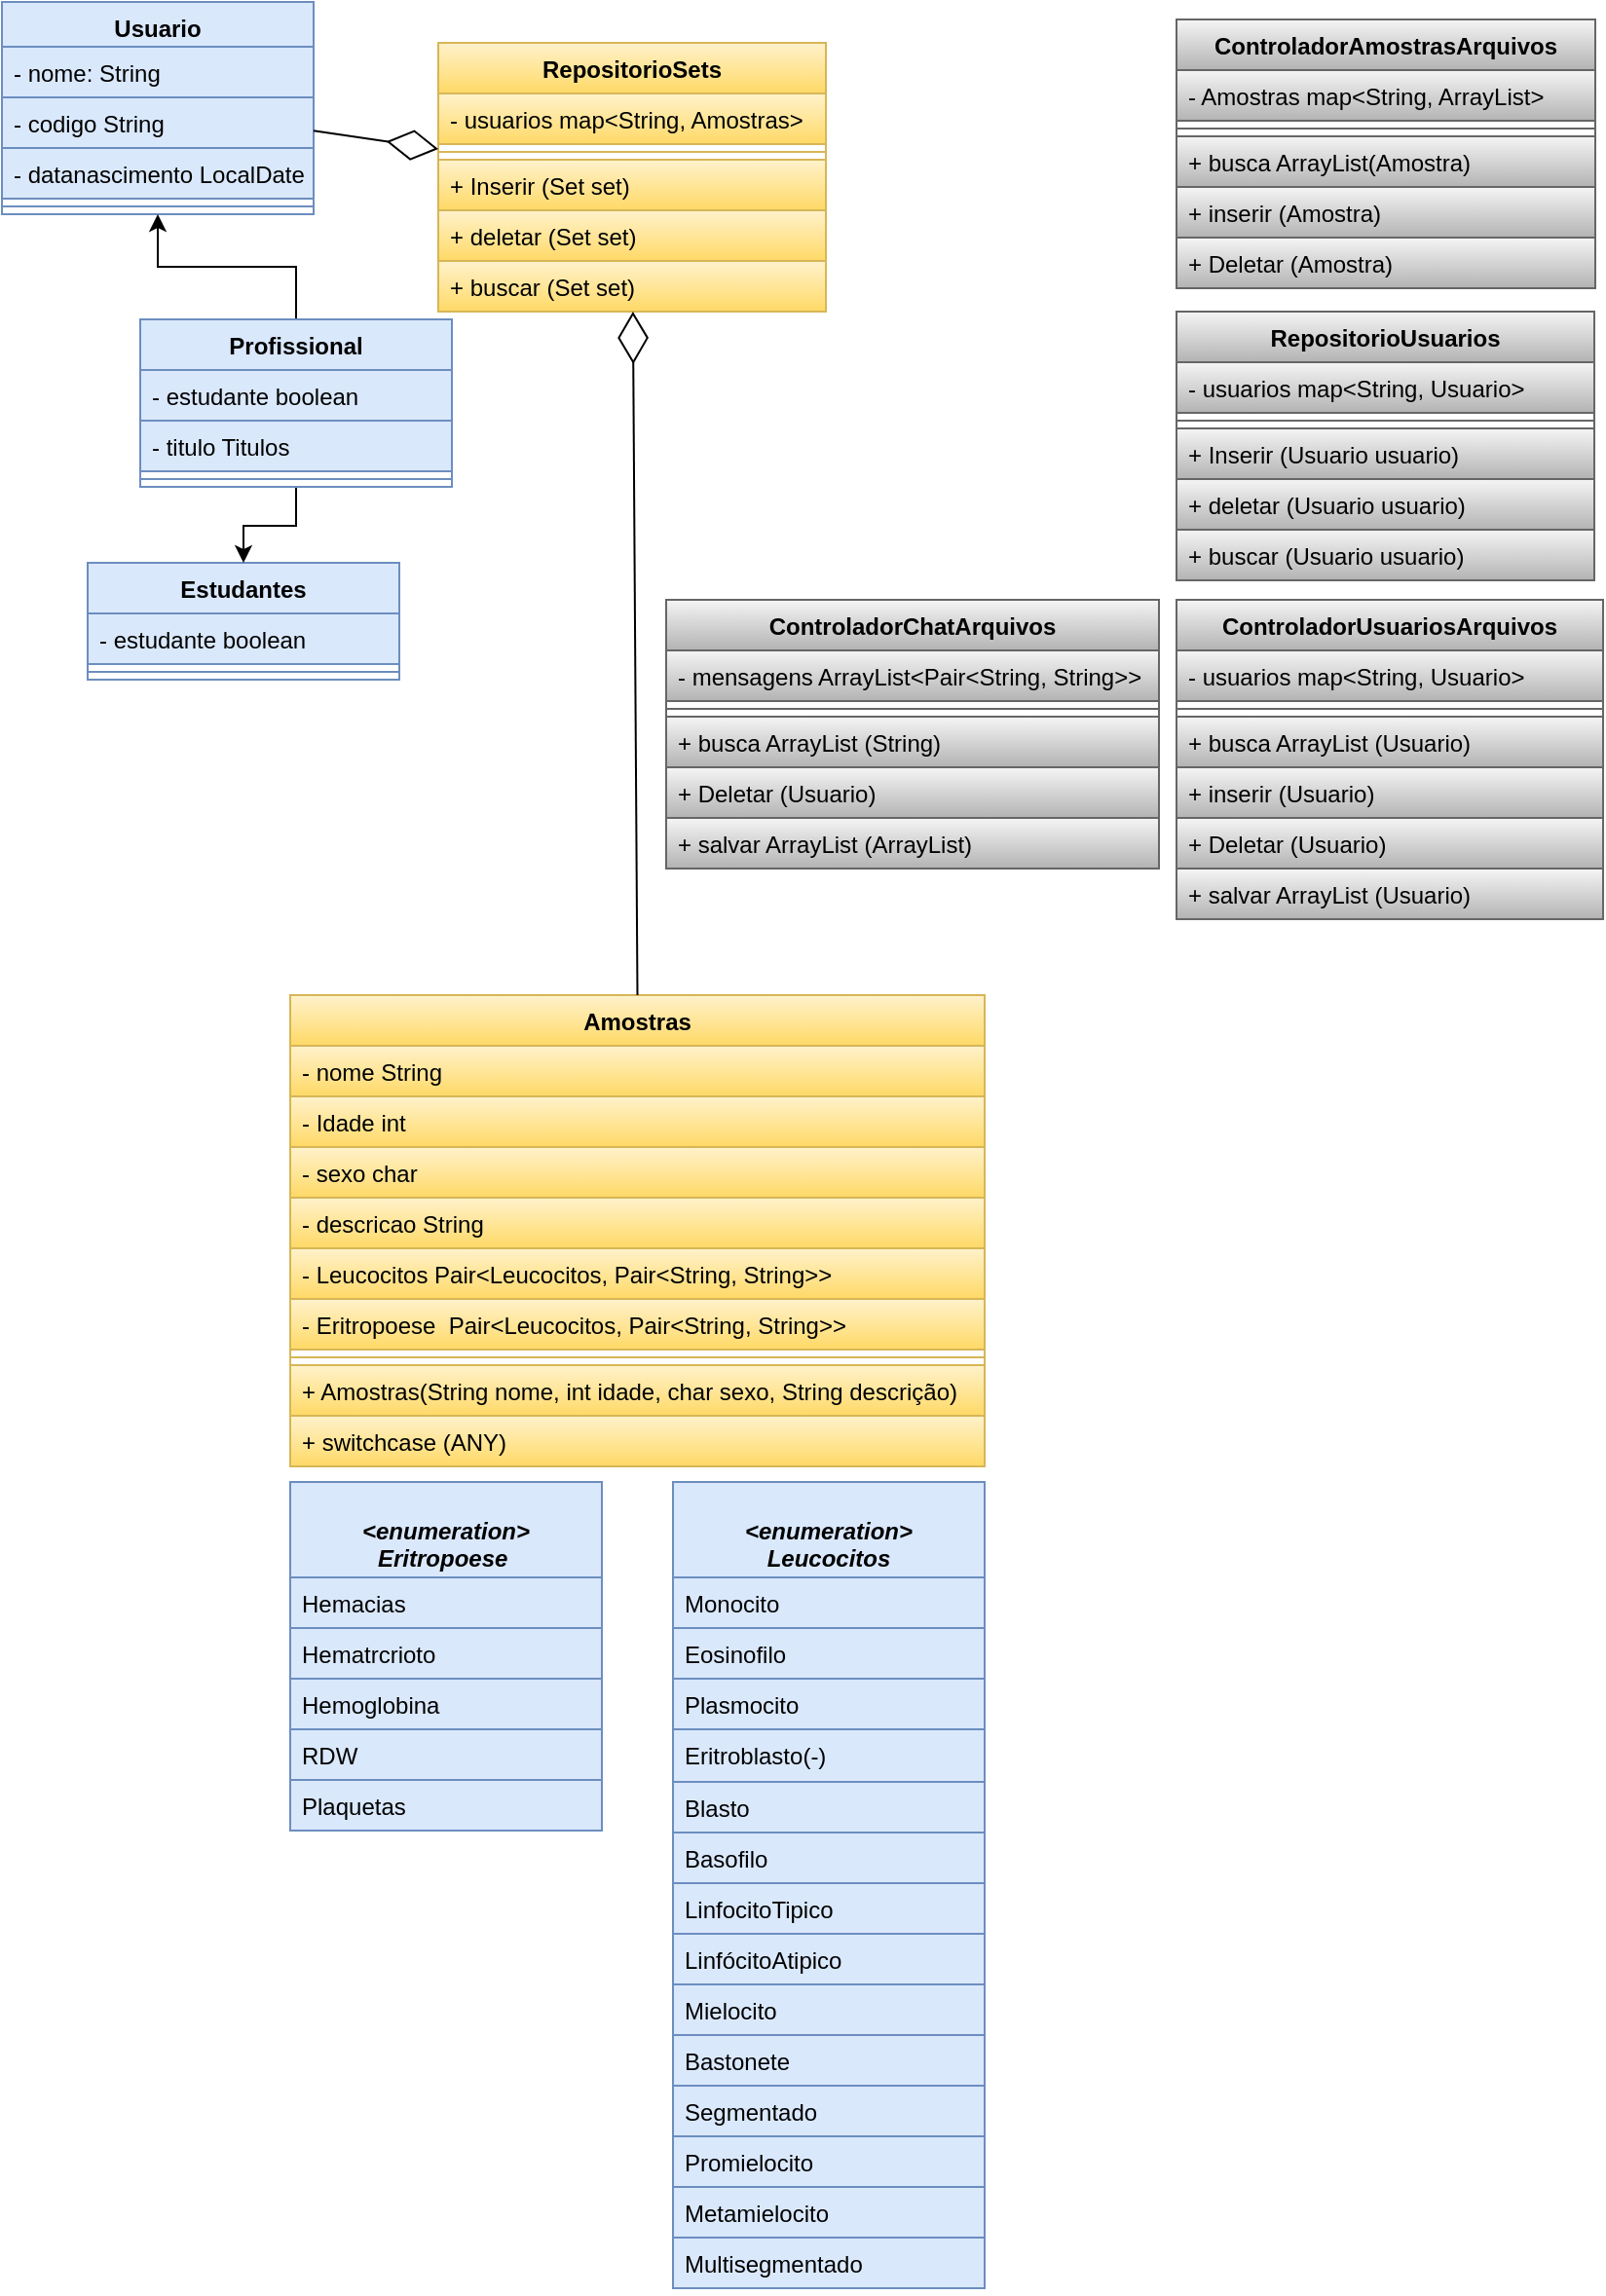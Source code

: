 <mxfile version="17.4.6" type="google"><diagram name="Page-1" id="c4acf3e9-155e-7222-9cf6-157b1a14988f"><mxGraphModel grid="0" page="1" gridSize="10" guides="1" tooltips="1" connect="1" arrows="1" fold="1" pageScale="1" pageWidth="850" pageHeight="1100" background="none" math="0" shadow="0"><root><mxCell id="0"/><mxCell id="1" parent="0"/><mxCell id="GIiCDXgsUAsSO3MfC4Dt-1" value="Usuario" style="swimlane;fontStyle=1;align=center;verticalAlign=top;childLayout=stackLayout;horizontal=1;startSize=23;horizontalStack=0;resizeParent=1;resizeParentMax=0;resizeLast=0;collapsible=1;marginBottom=0;fillColor=#dae8fc;strokeColor=#6c8ebf;" vertex="1" parent="1"><mxGeometry x="-825" y="13" width="160" height="109" as="geometry"><mxRectangle x="50" y="507" width="80" height="26" as="alternateBounds"/></mxGeometry></mxCell><mxCell id="GIiCDXgsUAsSO3MfC4Dt-2" value="- nome: String" style="text;align=left;verticalAlign=top;spacingLeft=4;spacingRight=4;overflow=hidden;rotatable=0;points=[[0,0.5],[1,0.5]];portConstraint=eastwest;fillColor=#dae8fc;shadow=0;strokeColor=#6c8ebf;" vertex="1" parent="GIiCDXgsUAsSO3MfC4Dt-1"><mxGeometry y="23" width="160" height="26" as="geometry"/></mxCell><mxCell id="GIiCDXgsUAsSO3MfC4Dt-6" value="- codigo String" style="text;strokeColor=#6c8ebf;fillColor=#dae8fc;align=left;verticalAlign=top;spacingLeft=4;spacingRight=4;overflow=hidden;rotatable=0;points=[[0,0.5],[1,0.5]];portConstraint=eastwest;" vertex="1" parent="GIiCDXgsUAsSO3MfC4Dt-1"><mxGeometry y="49" width="160" height="26" as="geometry"/></mxCell><mxCell id="GIiCDXgsUAsSO3MfC4Dt-7" value="- datanascimento LocalDate" style="text;strokeColor=#6c8ebf;fillColor=#dae8fc;align=left;verticalAlign=top;spacingLeft=4;spacingRight=4;overflow=hidden;rotatable=0;points=[[0,0.5],[1,0.5]];portConstraint=eastwest;" vertex="1" parent="GIiCDXgsUAsSO3MfC4Dt-1"><mxGeometry y="75" width="160" height="26" as="geometry"/></mxCell><mxCell id="GIiCDXgsUAsSO3MfC4Dt-3" value="" style="line;strokeWidth=1;fillColor=#dae8fc;align=left;verticalAlign=middle;spacingTop=-1;spacingLeft=3;spacingRight=3;rotatable=0;labelPosition=right;points=[];portConstraint=eastwest;strokeColor=#6c8ebf;" vertex="1" parent="GIiCDXgsUAsSO3MfC4Dt-1"><mxGeometry y="101" width="160" height="8" as="geometry"/></mxCell><mxCell id="GIiCDXgsUAsSO3MfC4Dt-12" value="Estudantes" style="swimlane;fontStyle=1;align=center;verticalAlign=top;childLayout=stackLayout;horizontal=1;startSize=26;horizontalStack=0;resizeParent=1;resizeParentMax=0;resizeLast=0;collapsible=1;marginBottom=0;shadow=0;fillColor=#dae8fc;strokeColor=#6c8ebf;" vertex="1" parent="1"><mxGeometry x="-781" y="301" width="160" height="60" as="geometry"/></mxCell><mxCell id="GIiCDXgsUAsSO3MfC4Dt-13" value="- estudante boolean" style="text;strokeColor=#6c8ebf;fillColor=#dae8fc;align=left;verticalAlign=top;spacingLeft=4;spacingRight=4;overflow=hidden;rotatable=0;points=[[0,0.5],[1,0.5]];portConstraint=eastwest;shadow=0;" vertex="1" parent="GIiCDXgsUAsSO3MfC4Dt-12"><mxGeometry y="26" width="160" height="26" as="geometry"/></mxCell><mxCell id="GIiCDXgsUAsSO3MfC4Dt-14" value="" style="line;strokeWidth=1;fillColor=#dae8fc;align=left;verticalAlign=middle;spacingTop=-1;spacingLeft=3;spacingRight=3;rotatable=0;labelPosition=right;points=[];portConstraint=eastwest;shadow=0;strokeColor=#6c8ebf;" vertex="1" parent="GIiCDXgsUAsSO3MfC4Dt-12"><mxGeometry y="52" width="160" height="8" as="geometry"/></mxCell><mxCell id="GIiCDXgsUAsSO3MfC4Dt-23" value="Amostras&#10;" style="swimlane;fontStyle=1;align=center;verticalAlign=top;childLayout=stackLayout;horizontal=1;startSize=26;horizontalStack=0;resizeParent=1;resizeParentMax=0;resizeLast=0;collapsible=1;marginBottom=0;shadow=0;fillColor=#fff2cc;gradientColor=#ffd966;strokeColor=#d6b656;" vertex="1" parent="1"><mxGeometry x="-677" y="523" width="356.5" height="242" as="geometry"/></mxCell><mxCell id="GIiCDXgsUAsSO3MfC4Dt-24" value="- nome String&#10;" style="text;strokeColor=#d6b656;fillColor=#fff2cc;align=left;verticalAlign=top;spacingLeft=4;spacingRight=4;overflow=hidden;rotatable=0;points=[[0,0.5],[1,0.5]];portConstraint=eastwest;shadow=0;gradientColor=#ffd966;" vertex="1" parent="GIiCDXgsUAsSO3MfC4Dt-23"><mxGeometry y="26" width="356.5" height="26" as="geometry"/></mxCell><mxCell id="fP2NmQQNGqeW-H18xXMQ-36" value="- Idade int&#10;" style="text;strokeColor=#d6b656;fillColor=#fff2cc;align=left;verticalAlign=top;spacingLeft=4;spacingRight=4;overflow=hidden;rotatable=0;points=[[0,0.5],[1,0.5]];portConstraint=eastwest;shadow=0;gradientColor=#ffd966;" vertex="1" parent="GIiCDXgsUAsSO3MfC4Dt-23"><mxGeometry y="52" width="356.5" height="26" as="geometry"/></mxCell><mxCell id="fP2NmQQNGqeW-H18xXMQ-37" value="- sexo char" style="text;strokeColor=#d6b656;fillColor=#fff2cc;align=left;verticalAlign=top;spacingLeft=4;spacingRight=4;overflow=hidden;rotatable=0;points=[[0,0.5],[1,0.5]];portConstraint=eastwest;shadow=0;gradientColor=#ffd966;" vertex="1" parent="GIiCDXgsUAsSO3MfC4Dt-23"><mxGeometry y="78" width="356.5" height="26" as="geometry"/></mxCell><mxCell id="GIiCDXgsUAsSO3MfC4Dt-28" value="- descricao String&#10;" style="text;strokeColor=#d6b656;fillColor=#fff2cc;align=left;verticalAlign=top;spacingLeft=4;spacingRight=4;overflow=hidden;rotatable=0;points=[[0,0.5],[1,0.5]];portConstraint=eastwest;shadow=0;gradientColor=#ffd966;" vertex="1" parent="GIiCDXgsUAsSO3MfC4Dt-23"><mxGeometry y="104" width="356.5" height="26" as="geometry"/></mxCell><mxCell id="fP2NmQQNGqeW-H18xXMQ-39" value="- Leucocitos Pair&lt;Leucocitos, Pair&lt;String, String&gt;&gt;&#10;" style="text;strokeColor=#d6b656;fillColor=#fff2cc;align=left;verticalAlign=top;spacingLeft=4;spacingRight=4;overflow=hidden;rotatable=0;points=[[0,0.5],[1,0.5]];portConstraint=eastwest;shadow=0;gradientColor=#ffd966;" vertex="1" parent="GIiCDXgsUAsSO3MfC4Dt-23"><mxGeometry y="130" width="356.5" height="26" as="geometry"/></mxCell><mxCell id="fP2NmQQNGqeW-H18xXMQ-194" value="- Eritropoese  Pair&lt;Leucocitos, Pair&lt;String, String&gt;&gt;&#10;" style="text;strokeColor=#d6b656;fillColor=#fff2cc;align=left;verticalAlign=top;spacingLeft=4;spacingRight=4;overflow=hidden;rotatable=0;points=[[0,0.5],[1,0.5]];portConstraint=eastwest;shadow=0;gradientColor=#ffd966;" vertex="1" parent="GIiCDXgsUAsSO3MfC4Dt-23"><mxGeometry y="156" width="356.5" height="26" as="geometry"/></mxCell><mxCell id="GIiCDXgsUAsSO3MfC4Dt-25" value="" style="line;strokeWidth=1;fillColor=#fff2cc;align=left;verticalAlign=middle;spacingTop=-1;spacingLeft=3;spacingRight=3;rotatable=0;labelPosition=right;points=[];portConstraint=eastwest;shadow=0;gradientColor=#ffd966;strokeColor=#d6b656;" vertex="1" parent="GIiCDXgsUAsSO3MfC4Dt-23"><mxGeometry y="182" width="356.5" height="8" as="geometry"/></mxCell><mxCell id="fP2NmQQNGqeW-H18xXMQ-169" value="+ Amostras(String nome, int idade, char sexo, String descrição)" style="text;strokeColor=#d6b656;fillColor=#fff2cc;align=left;verticalAlign=top;spacingLeft=4;spacingRight=4;overflow=hidden;rotatable=0;points=[[0,0.5],[1,0.5]];portConstraint=eastwest;shadow=0;gradientColor=#ffd966;" vertex="1" parent="GIiCDXgsUAsSO3MfC4Dt-23"><mxGeometry y="190" width="356.5" height="26" as="geometry"/></mxCell><mxCell id="fP2NmQQNGqeW-H18xXMQ-213" value="+ switchcase (ANY)" style="text;strokeColor=#d6b656;fillColor=#fff2cc;align=left;verticalAlign=top;spacingLeft=4;spacingRight=4;overflow=hidden;rotatable=0;points=[[0,0.5],[1,0.5]];portConstraint=eastwest;shadow=0;gradientColor=#ffd966;" vertex="1" parent="GIiCDXgsUAsSO3MfC4Dt-23"><mxGeometry y="216" width="356.5" height="26" as="geometry"/></mxCell><mxCell id="GIiCDXgsUAsSO3MfC4Dt-82" value="RepositorioUsuarios" style="swimlane;fontStyle=1;align=center;verticalAlign=top;childLayout=stackLayout;horizontal=1;startSize=26;horizontalStack=0;resizeParent=1;resizeParentMax=0;resizeLast=0;collapsible=1;marginBottom=0;shadow=0;fillColor=#f5f5f5;gradientColor=#b3b3b3;strokeColor=#666666;" vertex="1" parent="1"><mxGeometry x="-222" y="172" width="214.5" height="138" as="geometry"/></mxCell><mxCell id="GIiCDXgsUAsSO3MfC4Dt-83" value="- usuarios map&lt;String, Usuario&gt;" style="text;strokeColor=#666666;fillColor=#f5f5f5;align=left;verticalAlign=top;spacingLeft=4;spacingRight=4;overflow=hidden;rotatable=0;points=[[0,0.5],[1,0.5]];portConstraint=eastwest;shadow=0;gradientColor=#b3b3b3;" vertex="1" parent="GIiCDXgsUAsSO3MfC4Dt-82"><mxGeometry y="26" width="214.5" height="26" as="geometry"/></mxCell><mxCell id="GIiCDXgsUAsSO3MfC4Dt-84" value="" style="line;strokeWidth=1;fillColor=#f5f5f5;align=left;verticalAlign=middle;spacingTop=-1;spacingLeft=3;spacingRight=3;rotatable=0;labelPosition=right;points=[];portConstraint=eastwest;shadow=0;gradientColor=#b3b3b3;strokeColor=#666666;" vertex="1" parent="GIiCDXgsUAsSO3MfC4Dt-82"><mxGeometry y="52" width="214.5" height="8" as="geometry"/></mxCell><mxCell id="GIiCDXgsUAsSO3MfC4Dt-85" value="+ Inserir (Usuario usuario)" style="text;strokeColor=#666666;fillColor=#f5f5f5;align=left;verticalAlign=top;spacingLeft=4;spacingRight=4;overflow=hidden;rotatable=0;points=[[0,0.5],[1,0.5]];portConstraint=eastwest;shadow=0;gradientColor=#b3b3b3;" vertex="1" parent="GIiCDXgsUAsSO3MfC4Dt-82"><mxGeometry y="60" width="214.5" height="26" as="geometry"/></mxCell><mxCell id="GIiCDXgsUAsSO3MfC4Dt-86" value="+ deletar (Usuario usuario)" style="text;strokeColor=#666666;fillColor=#f5f5f5;align=left;verticalAlign=top;spacingLeft=4;spacingRight=4;overflow=hidden;rotatable=0;points=[[0,0.5],[1,0.5]];portConstraint=eastwest;shadow=0;gradientColor=#b3b3b3;" vertex="1" parent="GIiCDXgsUAsSO3MfC4Dt-82"><mxGeometry y="86" width="214.5" height="26" as="geometry"/></mxCell><mxCell id="GIiCDXgsUAsSO3MfC4Dt-87" value="+ buscar (Usuario usuario)" style="text;strokeColor=#666666;fillColor=#f5f5f5;align=left;verticalAlign=top;spacingLeft=4;spacingRight=4;overflow=hidden;rotatable=0;points=[[0,0.5],[1,0.5]];portConstraint=eastwest;shadow=0;gradientColor=#b3b3b3;" vertex="1" parent="GIiCDXgsUAsSO3MfC4Dt-82"><mxGeometry y="112" width="214.5" height="26" as="geometry"/></mxCell><mxCell id="GIiCDXgsUAsSO3MfC4Dt-94" value="ControladorUsuariosArquivos&#10;" style="swimlane;fontStyle=1;align=center;verticalAlign=top;childLayout=stackLayout;horizontal=1;startSize=26;horizontalStack=0;resizeParent=1;resizeParentMax=0;resizeLast=0;collapsible=1;marginBottom=0;shadow=0;fillColor=#f5f5f5;gradientColor=#b3b3b3;strokeColor=#666666;" vertex="1" parent="1"><mxGeometry x="-222" y="320" width="219" height="164" as="geometry"/></mxCell><mxCell id="GIiCDXgsUAsSO3MfC4Dt-95" value="- usuarios map&lt;String, Usuario&gt;" style="text;strokeColor=#666666;fillColor=#f5f5f5;align=left;verticalAlign=top;spacingLeft=4;spacingRight=4;overflow=hidden;rotatable=0;points=[[0,0.5],[1,0.5]];portConstraint=eastwest;shadow=0;gradientColor=#b3b3b3;" vertex="1" parent="GIiCDXgsUAsSO3MfC4Dt-94"><mxGeometry y="26" width="219" height="26" as="geometry"/></mxCell><mxCell id="GIiCDXgsUAsSO3MfC4Dt-96" value="" style="line;strokeWidth=1;fillColor=#f5f5f5;align=left;verticalAlign=middle;spacingTop=-1;spacingLeft=3;spacingRight=3;rotatable=0;labelPosition=right;points=[];portConstraint=eastwest;shadow=0;gradientColor=#b3b3b3;strokeColor=#666666;" vertex="1" parent="GIiCDXgsUAsSO3MfC4Dt-94"><mxGeometry y="52" width="219" height="8" as="geometry"/></mxCell><mxCell id="GIiCDXgsUAsSO3MfC4Dt-97" value="+ busca ArrayList (Usuario)" style="text;strokeColor=#666666;fillColor=#f5f5f5;align=left;verticalAlign=top;spacingLeft=4;spacingRight=4;overflow=hidden;rotatable=0;points=[[0,0.5],[1,0.5]];portConstraint=eastwest;shadow=0;gradientColor=#b3b3b3;" vertex="1" parent="GIiCDXgsUAsSO3MfC4Dt-94"><mxGeometry y="60" width="219" height="26" as="geometry"/></mxCell><mxCell id="fP2NmQQNGqeW-H18xXMQ-215" value="+ inserir (Usuario)" style="text;strokeColor=#666666;fillColor=#f5f5f5;align=left;verticalAlign=top;spacingLeft=4;spacingRight=4;overflow=hidden;rotatable=0;points=[[0,0.5],[1,0.5]];portConstraint=eastwest;shadow=0;gradientColor=#b3b3b3;" vertex="1" parent="GIiCDXgsUAsSO3MfC4Dt-94"><mxGeometry y="86" width="219" height="26" as="geometry"/></mxCell><mxCell id="GIiCDXgsUAsSO3MfC4Dt-107" value="+ Deletar (Usuario)" style="text;strokeColor=#666666;fillColor=#f5f5f5;align=left;verticalAlign=top;spacingLeft=4;spacingRight=4;overflow=hidden;rotatable=0;points=[[0,0.5],[1,0.5]];portConstraint=eastwest;shadow=0;gradientColor=#b3b3b3;" vertex="1" parent="GIiCDXgsUAsSO3MfC4Dt-94"><mxGeometry y="112" width="219" height="26" as="geometry"/></mxCell><mxCell id="4cIf6INTC9tNzs6mba1a-5" value="+ salvar ArrayList (Usuario)" style="text;strokeColor=#666666;fillColor=#f5f5f5;align=left;verticalAlign=top;spacingLeft=4;spacingRight=4;overflow=hidden;rotatable=0;points=[[0,0.5],[1,0.5]];portConstraint=eastwest;shadow=0;gradientColor=#b3b3b3;" vertex="1" parent="GIiCDXgsUAsSO3MfC4Dt-94"><mxGeometry y="138" width="219" height="26" as="geometry"/></mxCell><mxCell id="GIiCDXgsUAsSO3MfC4Dt-108" value="RepositorioSets" style="swimlane;fontStyle=1;align=center;verticalAlign=top;childLayout=stackLayout;horizontal=1;startSize=26;horizontalStack=0;resizeParent=1;resizeParentMax=0;resizeLast=0;collapsible=1;marginBottom=0;shadow=0;fillColor=#fff2cc;gradientColor=#ffd966;strokeColor=#d6b656;" vertex="1" parent="1"><mxGeometry x="-601" y="34" width="199" height="138" as="geometry"/></mxCell><mxCell id="GIiCDXgsUAsSO3MfC4Dt-109" value="- usuarios map&lt;String, Amostras&gt;" style="text;strokeColor=#d6b656;fillColor=#fff2cc;align=left;verticalAlign=top;spacingLeft=4;spacingRight=4;overflow=hidden;rotatable=0;points=[[0,0.5],[1,0.5]];portConstraint=eastwest;shadow=0;gradientColor=#ffd966;" vertex="1" parent="GIiCDXgsUAsSO3MfC4Dt-108"><mxGeometry y="26" width="199" height="26" as="geometry"/></mxCell><mxCell id="GIiCDXgsUAsSO3MfC4Dt-110" value="" style="line;strokeWidth=1;fillColor=#fff2cc;align=left;verticalAlign=middle;spacingTop=-1;spacingLeft=3;spacingRight=3;rotatable=0;labelPosition=right;points=[];portConstraint=eastwest;shadow=0;gradientColor=#ffd966;strokeColor=#d6b656;" vertex="1" parent="GIiCDXgsUAsSO3MfC4Dt-108"><mxGeometry y="52" width="199" height="8" as="geometry"/></mxCell><mxCell id="GIiCDXgsUAsSO3MfC4Dt-111" value="+ Inserir (Set set)" style="text;strokeColor=#d6b656;fillColor=#fff2cc;align=left;verticalAlign=top;spacingLeft=4;spacingRight=4;overflow=hidden;rotatable=0;points=[[0,0.5],[1,0.5]];portConstraint=eastwest;shadow=0;gradientColor=#ffd966;" vertex="1" parent="GIiCDXgsUAsSO3MfC4Dt-108"><mxGeometry y="60" width="199" height="26" as="geometry"/></mxCell><mxCell id="GIiCDXgsUAsSO3MfC4Dt-112" value="+ deletar (Set set)" style="text;strokeColor=#d6b656;fillColor=#fff2cc;align=left;verticalAlign=top;spacingLeft=4;spacingRight=4;overflow=hidden;rotatable=0;points=[[0,0.5],[1,0.5]];portConstraint=eastwest;shadow=0;gradientColor=#ffd966;" vertex="1" parent="GIiCDXgsUAsSO3MfC4Dt-108"><mxGeometry y="86" width="199" height="26" as="geometry"/></mxCell><mxCell id="GIiCDXgsUAsSO3MfC4Dt-113" value="+ buscar (Set set)" style="text;strokeColor=#d6b656;fillColor=#fff2cc;align=left;verticalAlign=top;spacingLeft=4;spacingRight=4;overflow=hidden;rotatable=0;points=[[0,0.5],[1,0.5]];portConstraint=eastwest;shadow=0;gradientColor=#ffd966;" vertex="1" parent="GIiCDXgsUAsSO3MfC4Dt-108"><mxGeometry y="112" width="199" height="26" as="geometry"/></mxCell><mxCell id="GIiCDXgsUAsSO3MfC4Dt-119" value="ControladorAmostrasArquivos&#10;" style="swimlane;fontStyle=1;align=center;verticalAlign=top;childLayout=stackLayout;horizontal=1;startSize=26;horizontalStack=0;resizeParent=1;resizeParentMax=0;resizeLast=0;collapsible=1;marginBottom=0;shadow=0;fillColor=#f5f5f5;gradientColor=#b3b3b3;strokeColor=#666666;" vertex="1" parent="1"><mxGeometry x="-222" y="22" width="215" height="138" as="geometry"/></mxCell><mxCell id="GIiCDXgsUAsSO3MfC4Dt-120" value="- Amostras map&lt;String, ArrayList&gt;" style="text;strokeColor=#666666;fillColor=#f5f5f5;align=left;verticalAlign=top;spacingLeft=4;spacingRight=4;overflow=hidden;rotatable=0;points=[[0,0.5],[1,0.5]];portConstraint=eastwest;shadow=0;gradientColor=#b3b3b3;" vertex="1" parent="GIiCDXgsUAsSO3MfC4Dt-119"><mxGeometry y="26" width="215" height="26" as="geometry"/></mxCell><mxCell id="GIiCDXgsUAsSO3MfC4Dt-121" value="" style="line;strokeWidth=1;fillColor=#f5f5f5;align=left;verticalAlign=middle;spacingTop=-1;spacingLeft=3;spacingRight=3;rotatable=0;labelPosition=right;points=[];portConstraint=eastwest;shadow=0;gradientColor=#b3b3b3;strokeColor=#666666;" vertex="1" parent="GIiCDXgsUAsSO3MfC4Dt-119"><mxGeometry y="52" width="215" height="8" as="geometry"/></mxCell><mxCell id="GIiCDXgsUAsSO3MfC4Dt-122" value="+ busca ArrayList(Amostra)" style="text;strokeColor=#666666;fillColor=#f5f5f5;align=left;verticalAlign=top;spacingLeft=4;spacingRight=4;overflow=hidden;rotatable=0;points=[[0,0.5],[1,0.5]];portConstraint=eastwest;shadow=0;gradientColor=#b3b3b3;" vertex="1" parent="GIiCDXgsUAsSO3MfC4Dt-119"><mxGeometry y="60" width="215" height="26" as="geometry"/></mxCell><mxCell id="GIiCDXgsUAsSO3MfC4Dt-123" value="+ inserir (Amostra)" style="text;strokeColor=#666666;fillColor=#f5f5f5;align=left;verticalAlign=top;spacingLeft=4;spacingRight=4;overflow=hidden;rotatable=0;points=[[0,0.5],[1,0.5]];portConstraint=eastwest;shadow=0;gradientColor=#b3b3b3;" vertex="1" parent="GIiCDXgsUAsSO3MfC4Dt-119"><mxGeometry y="86" width="215" height="26" as="geometry"/></mxCell><mxCell id="fP2NmQQNGqeW-H18xXMQ-214" value="+ Deletar (Amostra)" style="text;strokeColor=#666666;fillColor=#f5f5f5;align=left;verticalAlign=top;spacingLeft=4;spacingRight=4;overflow=hidden;rotatable=0;points=[[0,0.5],[1,0.5]];portConstraint=eastwest;shadow=0;gradientColor=#b3b3b3;" vertex="1" parent="GIiCDXgsUAsSO3MfC4Dt-119"><mxGeometry y="112" width="215" height="26" as="geometry"/></mxCell><mxCell id="wb7fAY1XNCPEgNLphyo4-92" style="edgeStyle=orthogonalEdgeStyle;rounded=0;orthogonalLoop=1;jettySize=auto;html=1;startArrow=none;fillColor=#f8cecc;strokeColor=#b85450;" edge="1" parent="1"><mxGeometry relative="1" as="geometry"><mxPoint x="-588.966" y="658" as="targetPoint"/></mxGeometry></mxCell><mxCell id="fP2NmQQNGqeW-H18xXMQ-211" style="edgeStyle=orthogonalEdgeStyle;rounded=0;orthogonalLoop=1;jettySize=auto;html=1;" edge="1" parent="1" source="GIiCDXgsUAsSO3MfC4Dt-17" target="GIiCDXgsUAsSO3MfC4Dt-1"><mxGeometry relative="1" as="geometry"/></mxCell><mxCell id="4cIf6INTC9tNzs6mba1a-20" style="edgeStyle=orthogonalEdgeStyle;rounded=0;orthogonalLoop=1;jettySize=auto;html=1;" edge="1" parent="1" source="GIiCDXgsUAsSO3MfC4Dt-17" target="GIiCDXgsUAsSO3MfC4Dt-12"><mxGeometry relative="1" as="geometry"/></mxCell><mxCell id="GIiCDXgsUAsSO3MfC4Dt-17" value="Profissional" style="swimlane;fontStyle=1;align=center;verticalAlign=top;childLayout=stackLayout;horizontal=1;startSize=26;horizontalStack=0;resizeParent=1;resizeParentMax=0;resizeLast=0;collapsible=1;marginBottom=0;shadow=0;fillColor=#dae8fc;strokeColor=#6c8ebf;" vertex="1" parent="1"><mxGeometry x="-754" y="176" width="160" height="86" as="geometry"/></mxCell><mxCell id="GIiCDXgsUAsSO3MfC4Dt-18" value="- estudante boolean" style="text;strokeColor=#6c8ebf;fillColor=#dae8fc;align=left;verticalAlign=top;spacingLeft=4;spacingRight=4;overflow=hidden;rotatable=0;points=[[0,0.5],[1,0.5]];portConstraint=eastwest;shadow=0;" vertex="1" parent="GIiCDXgsUAsSO3MfC4Dt-17"><mxGeometry y="26" width="160" height="26" as="geometry"/></mxCell><mxCell id="fP2NmQQNGqeW-H18xXMQ-201" value="- titulo Titulos" style="text;strokeColor=#6c8ebf;fillColor=#dae8fc;align=left;verticalAlign=top;spacingLeft=4;spacingRight=4;overflow=hidden;rotatable=0;points=[[0,0.5],[1,0.5]];portConstraint=eastwest;shadow=0;" vertex="1" parent="GIiCDXgsUAsSO3MfC4Dt-17"><mxGeometry y="52" width="160" height="26" as="geometry"/></mxCell><mxCell id="GIiCDXgsUAsSO3MfC4Dt-19" value="" style="line;strokeWidth=1;fillColor=#dae8fc;align=left;verticalAlign=middle;spacingTop=-1;spacingLeft=3;spacingRight=3;rotatable=0;labelPosition=right;points=[];portConstraint=eastwest;shadow=0;strokeColor=#6c8ebf;" vertex="1" parent="GIiCDXgsUAsSO3MfC4Dt-17"><mxGeometry y="78" width="160" height="8" as="geometry"/></mxCell><mxCell id="fP2NmQQNGqeW-H18xXMQ-9" value="&#10;&lt;enumeration&gt;&#10;Leucocitos" style="swimlane;fontStyle=3;childLayout=stackLayout;horizontal=1;startSize=49;fillColor=#dae8fc;horizontalStack=0;resizeParent=1;resizeParentMax=0;resizeLast=0;collapsible=1;marginBottom=0;strokeColor=#6c8ebf;" vertex="1" parent="1"><mxGeometry x="-480.5" y="773" width="160" height="414" as="geometry"><mxRectangle x="-118" y="459" width="113" height="49" as="alternateBounds"/></mxGeometry></mxCell><mxCell id="fP2NmQQNGqeW-H18xXMQ-10" value="Monocito&#10;&#10;&lt;br style=&quot;padding: 0px; margin: 0px; color: rgb(0, 0, 0); font-family: helvetica; font-size: 12px; font-style: italic; font-weight: 700; letter-spacing: normal; text-align: center; text-indent: 0px; text-transform: none; word-spacing: 0px; background-color: rgb(248, 249, 250);&quot;&gt;&lt;span style=&quot;color: rgb(0, 0, 0); font-family: helvetica; font-size: 12px; font-style: italic; font-weight: 700; letter-spacing: normal; text-align: center; text-indent: 0px; text-transform: none; word-spacing: 0px; background-color: rgb(248, 249, 250); display: inline; float: none;&quot;&gt;&amp;lt;enumeration&amp;gt;&lt;/span&gt;&lt;br style=&quot;padding: 0px; margin: 0px; color: rgb(0, 0, 0); font-family: helvetica; font-size: 12px; font-style: italic; font-weight: 700; letter-spacing: normal; text-align: center; text-indent: 0px; text-transform: none; word-spacing: 0px; background-color: rgb(248, 249, 250);&quot;&gt;&lt;span style=&quot;color: rgb(0, 0, 0); font-family: helvetica; font-size: 12px; font-style: italic; font-weight: 700; letter-spacing: normal; text-align: center; text-indent: 0px; text-transform: none; word-spacing: 0px; background-color: rgb(248, 249, 250); display: inline; float: none;&quot;&gt;Leucocitos&lt;/span&gt;&#10;&#10;" style="text;strokeColor=#6c8ebf;fillColor=#dae8fc;align=left;verticalAlign=top;spacingLeft=4;spacingRight=4;overflow=hidden;rotatable=0;points=[[0,0.5],[1,0.5]];portConstraint=eastwest;" vertex="1" parent="fP2NmQQNGqeW-H18xXMQ-9"><mxGeometry y="49" width="160" height="26" as="geometry"/></mxCell><mxCell id="fP2NmQQNGqeW-H18xXMQ-11" value="Eosinofilo" style="text;strokeColor=#6c8ebf;fillColor=#dae8fc;align=left;verticalAlign=top;spacingLeft=4;spacingRight=4;overflow=hidden;rotatable=0;points=[[0,0.5],[1,0.5]];portConstraint=eastwest;" vertex="1" parent="fP2NmQQNGqeW-H18xXMQ-9"><mxGeometry y="75" width="160" height="26" as="geometry"/></mxCell><mxCell id="fP2NmQQNGqeW-H18xXMQ-12" value="Plasmocito" style="text;strokeColor=#6c8ebf;fillColor=#dae8fc;align=left;verticalAlign=top;spacingLeft=4;spacingRight=4;overflow=hidden;rotatable=0;points=[[0,0.5],[1,0.5]];portConstraint=eastwest;" vertex="1" parent="fP2NmQQNGqeW-H18xXMQ-9"><mxGeometry y="101" width="160" height="26" as="geometry"/></mxCell><mxCell id="fP2NmQQNGqeW-H18xXMQ-13" value="Eritroblasto(-)" style="text;strokeColor=#6c8ebf;fillColor=#dae8fc;align=left;verticalAlign=top;spacingLeft=4;spacingRight=4;overflow=hidden;rotatable=0;points=[[0,0.5],[1,0.5]];portConstraint=eastwest;" vertex="1" parent="fP2NmQQNGqeW-H18xXMQ-9"><mxGeometry y="127" width="160" height="27" as="geometry"/></mxCell><mxCell id="fP2NmQQNGqeW-H18xXMQ-14" value="Blasto" style="text;strokeColor=#6c8ebf;fillColor=#dae8fc;align=left;verticalAlign=top;spacingLeft=4;spacingRight=4;overflow=hidden;rotatable=0;points=[[0,0.5],[1,0.5]];portConstraint=eastwest;" vertex="1" parent="fP2NmQQNGqeW-H18xXMQ-9"><mxGeometry y="154" width="160" height="26" as="geometry"/></mxCell><mxCell id="fP2NmQQNGqeW-H18xXMQ-16" value="Basofilo" style="text;strokeColor=#6c8ebf;fillColor=#dae8fc;align=left;verticalAlign=top;spacingLeft=4;spacingRight=4;overflow=hidden;rotatable=0;points=[[0,0.5],[1,0.5]];portConstraint=eastwest;" vertex="1" parent="fP2NmQQNGqeW-H18xXMQ-9"><mxGeometry y="180" width="160" height="26" as="geometry"/></mxCell><mxCell id="fP2NmQQNGqeW-H18xXMQ-19" value="LinfocitoTipico" style="text;strokeColor=#6c8ebf;fillColor=#dae8fc;align=left;verticalAlign=top;spacingLeft=4;spacingRight=4;overflow=hidden;rotatable=0;points=[[0,0.5],[1,0.5]];portConstraint=eastwest;" vertex="1" parent="fP2NmQQNGqeW-H18xXMQ-9"><mxGeometry y="206" width="160" height="26" as="geometry"/></mxCell><mxCell id="fP2NmQQNGqeW-H18xXMQ-20" value="LinfócitoAtipico" style="text;strokeColor=#6c8ebf;fillColor=#dae8fc;align=left;verticalAlign=top;spacingLeft=4;spacingRight=4;overflow=hidden;rotatable=0;points=[[0,0.5],[1,0.5]];portConstraint=eastwest;" vertex="1" parent="fP2NmQQNGqeW-H18xXMQ-9"><mxGeometry y="232" width="160" height="26" as="geometry"/></mxCell><mxCell id="fP2NmQQNGqeW-H18xXMQ-21" value="Mielocito&#10;&#10;&lt;span style=&quot;color: rgb(0, 0, 0); font-family: helvetica; font-size: 12px; font-style: normal; font-weight: 700; letter-spacing: normal; text-align: center; text-indent: 0px; text-transform: none; word-spacing: 0px; background-color: rgb(248, 249, 250); display: inline; float: none;&quot;&gt;Bastonete&lt;/span&gt;&#10;&#10;" style="text;strokeColor=#6c8ebf;fillColor=#dae8fc;align=left;verticalAlign=top;spacingLeft=4;spacingRight=4;overflow=hidden;rotatable=0;points=[[0,0.5],[1,0.5]];portConstraint=eastwest;" vertex="1" parent="fP2NmQQNGqeW-H18xXMQ-9"><mxGeometry y="258" width="160" height="26" as="geometry"/></mxCell><mxCell id="fP2NmQQNGqeW-H18xXMQ-22" value="Bastonete" style="text;strokeColor=#6c8ebf;fillColor=#dae8fc;align=left;verticalAlign=top;spacingLeft=4;spacingRight=4;overflow=hidden;rotatable=0;points=[[0,0.5],[1,0.5]];portConstraint=eastwest;" vertex="1" parent="fP2NmQQNGqeW-H18xXMQ-9"><mxGeometry y="284" width="160" height="26" as="geometry"/></mxCell><mxCell id="fP2NmQQNGqeW-H18xXMQ-24" value="Segmentado" style="text;strokeColor=#6c8ebf;fillColor=#dae8fc;align=left;verticalAlign=top;spacingLeft=4;spacingRight=4;overflow=hidden;rotatable=0;points=[[0,0.5],[1,0.5]];portConstraint=eastwest;" vertex="1" parent="fP2NmQQNGqeW-H18xXMQ-9"><mxGeometry y="310" width="160" height="26" as="geometry"/></mxCell><mxCell id="fP2NmQQNGqeW-H18xXMQ-25" value="Promielocito" style="text;strokeColor=#6c8ebf;fillColor=#dae8fc;align=left;verticalAlign=top;spacingLeft=4;spacingRight=4;overflow=hidden;rotatable=0;points=[[0,0.5],[1,0.5]];portConstraint=eastwest;" vertex="1" parent="fP2NmQQNGqeW-H18xXMQ-9"><mxGeometry y="336" width="160" height="26" as="geometry"/></mxCell><mxCell id="fP2NmQQNGqeW-H18xXMQ-26" value="Metamielocito" style="text;strokeColor=#6c8ebf;fillColor=#dae8fc;align=left;verticalAlign=top;spacingLeft=4;spacingRight=4;overflow=hidden;rotatable=0;points=[[0,0.5],[1,0.5]];portConstraint=eastwest;" vertex="1" parent="fP2NmQQNGqeW-H18xXMQ-9"><mxGeometry y="362" width="160" height="26" as="geometry"/></mxCell><mxCell id="fP2NmQQNGqeW-H18xXMQ-27" value="Multisegmentado&#10;" style="text;strokeColor=#6c8ebf;fillColor=#dae8fc;align=left;verticalAlign=top;spacingLeft=4;spacingRight=4;overflow=hidden;rotatable=0;points=[[0,0.5],[1,0.5]];portConstraint=eastwest;" vertex="1" parent="fP2NmQQNGqeW-H18xXMQ-9"><mxGeometry y="388" width="160" height="26" as="geometry"/></mxCell><mxCell id="fP2NmQQNGqeW-H18xXMQ-173" value="&#10;&lt;enumeration&gt;&#10;Eritropoese " style="swimlane;fontStyle=3;childLayout=stackLayout;horizontal=1;startSize=49;fillColor=#dae8fc;horizontalStack=0;resizeParent=1;resizeParentMax=0;resizeLast=0;collapsible=1;marginBottom=0;strokeColor=#6c8ebf;" vertex="1" parent="1"><mxGeometry x="-677" y="773" width="160" height="179" as="geometry"><mxRectangle x="-118" y="459" width="113" height="49" as="alternateBounds"/></mxGeometry></mxCell><mxCell id="fP2NmQQNGqeW-H18xXMQ-174" value="Hemacias&#10;&#10;&lt;br style=&quot;padding: 0px; margin: 0px; color: rgb(0, 0, 0); font-family: helvetica; font-size: 12px; font-style: italic; font-weight: 700; letter-spacing: normal; text-align: center; text-indent: 0px; text-transform: none; word-spacing: 0px; background-color: rgb(248, 249, 250);&quot;&gt;&lt;span style=&quot;color: rgb(0, 0, 0); font-family: helvetica; font-size: 12px; font-style: italic; font-weight: 700; letter-spacing: normal; text-align: center; text-indent: 0px; text-transform: none; word-spacing: 0px; background-color: rgb(248, 249, 250); display: inline; float: none;&quot;&gt;&amp;lt;enumeration&amp;gt;&lt;/span&gt;&lt;br style=&quot;padding: 0px; margin: 0px; color: rgb(0, 0, 0); font-family: helvetica; font-size: 12px; font-style: italic; font-weight: 700; letter-spacing: normal; text-align: center; text-indent: 0px; text-transform: none; word-spacing: 0px; background-color: rgb(248, 249, 250);&quot;&gt;&lt;span style=&quot;color: rgb(0, 0, 0); font-family: helvetica; font-size: 12px; font-style: italic; font-weight: 700; letter-spacing: normal; text-align: center; text-indent: 0px; text-transform: none; word-spacing: 0px; background-color: rgb(248, 249, 250); display: inline; float: none;&quot;&gt;Leucocitos&lt;/span&gt;&#10;&#10;" style="text;strokeColor=#6c8ebf;fillColor=#dae8fc;align=left;verticalAlign=top;spacingLeft=4;spacingRight=4;overflow=hidden;rotatable=0;points=[[0,0.5],[1,0.5]];portConstraint=eastwest;" vertex="1" parent="fP2NmQQNGqeW-H18xXMQ-173"><mxGeometry y="49" width="160" height="26" as="geometry"/></mxCell><mxCell id="fP2NmQQNGqeW-H18xXMQ-189" value="Hematrcrioto&#10;&#10;&lt;br style=&quot;padding: 0px; margin: 0px; color: rgb(0, 0, 0); font-family: helvetica; font-size: 12px; font-style: italic; font-weight: 700; letter-spacing: normal; text-align: center; text-indent: 0px; text-transform: none; word-spacing: 0px; background-color: rgb(248, 249, 250);&quot;&gt;&lt;span style=&quot;color: rgb(0, 0, 0); font-family: helvetica; font-size: 12px; font-style: italic; font-weight: 700; letter-spacing: normal; text-align: center; text-indent: 0px; text-transform: none; word-spacing: 0px; background-color: rgb(248, 249, 250); display: inline; float: none;&quot;&gt;&amp;lt;enumeration&amp;gt;&lt;/span&gt;&lt;br style=&quot;padding: 0px; margin: 0px; color: rgb(0, 0, 0); font-family: helvetica; font-size: 12px; font-style: italic; font-weight: 700; letter-spacing: normal; text-align: center; text-indent: 0px; text-transform: none; word-spacing: 0px; background-color: rgb(248, 249, 250);&quot;&gt;&lt;span style=&quot;color: rgb(0, 0, 0); font-family: helvetica; font-size: 12px; font-style: italic; font-weight: 700; letter-spacing: normal; text-align: center; text-indent: 0px; text-transform: none; word-spacing: 0px; background-color: rgb(248, 249, 250); display: inline; float: none;&quot;&gt;Leucocitos&lt;/span&gt;&#10;&#10;" style="text;strokeColor=#6c8ebf;fillColor=#dae8fc;align=left;verticalAlign=top;spacingLeft=4;spacingRight=4;overflow=hidden;rotatable=0;points=[[0,0.5],[1,0.5]];portConstraint=eastwest;" vertex="1" parent="fP2NmQQNGqeW-H18xXMQ-173"><mxGeometry y="75" width="160" height="26" as="geometry"/></mxCell><mxCell id="fP2NmQQNGqeW-H18xXMQ-191" value="Hemoglobina&#10;&#10;&lt;br style=&quot;padding: 0px; margin: 0px; color: rgb(0, 0, 0); font-family: helvetica; font-size: 12px; font-style: italic; font-weight: 700; letter-spacing: normal; text-align: center; text-indent: 0px; text-transform: none; word-spacing: 0px; background-color: rgb(248, 249, 250);&quot;&gt;&lt;span style=&quot;color: rgb(0, 0, 0); font-family: helvetica; font-size: 12px; font-style: italic; font-weight: 700; letter-spacing: normal; text-align: center; text-indent: 0px; text-transform: none; word-spacing: 0px; background-color: rgb(248, 249, 250); display: inline; float: none;&quot;&gt;&amp;lt;enumeration&amp;gt;&lt;/span&gt;&lt;br style=&quot;padding: 0px; margin: 0px; color: rgb(0, 0, 0); font-family: helvetica; font-size: 12px; font-style: italic; font-weight: 700; letter-spacing: normal; text-align: center; text-indent: 0px; text-transform: none; word-spacing: 0px; background-color: rgb(248, 249, 250);&quot;&gt;&lt;span style=&quot;color: rgb(0, 0, 0); font-family: helvetica; font-size: 12px; font-style: italic; font-weight: 700; letter-spacing: normal; text-align: center; text-indent: 0px; text-transform: none; word-spacing: 0px; background-color: rgb(248, 249, 250); display: inline; float: none;&quot;&gt;Leucocitos&lt;/span&gt;&#10;&#10;" style="text;strokeColor=#6c8ebf;fillColor=#dae8fc;align=left;verticalAlign=top;spacingLeft=4;spacingRight=4;overflow=hidden;rotatable=0;points=[[0,0.5],[1,0.5]];portConstraint=eastwest;" vertex="1" parent="fP2NmQQNGqeW-H18xXMQ-173"><mxGeometry y="101" width="160" height="26" as="geometry"/></mxCell><mxCell id="fP2NmQQNGqeW-H18xXMQ-192" value="RDW&#10;&#10;&lt;br style=&quot;padding: 0px; margin: 0px; color: rgb(0, 0, 0); font-family: helvetica; font-size: 12px; font-style: italic; font-weight: 700; letter-spacing: normal; text-align: center; text-indent: 0px; text-transform: none; word-spacing: 0px; background-color: rgb(248, 249, 250);&quot;&gt;&lt;span style=&quot;color: rgb(0, 0, 0); font-family: helvetica; font-size: 12px; font-style: italic; font-weight: 700; letter-spacing: normal; text-align: center; text-indent: 0px; text-transform: none; word-spacing: 0px; background-color: rgb(248, 249, 250); display: inline; float: none;&quot;&gt;&amp;lt;enumeration&amp;gt;&lt;/span&gt;&lt;br style=&quot;padding: 0px; margin: 0px; color: rgb(0, 0, 0); font-family: helvetica; font-size: 12px; font-style: italic; font-weight: 700; letter-spacing: normal; text-align: center; text-indent: 0px; text-transform: none; word-spacing: 0px; background-color: rgb(248, 249, 250);&quot;&gt;&lt;span style=&quot;color: rgb(0, 0, 0); font-family: helvetica; font-size: 12px; font-style: italic; font-weight: 700; letter-spacing: normal; text-align: center; text-indent: 0px; text-transform: none; word-spacing: 0px; background-color: rgb(248, 249, 250); display: inline; float: none;&quot;&gt;Leucocitos&lt;/span&gt;&#10;&#10;" style="text;strokeColor=#6c8ebf;fillColor=#dae8fc;align=left;verticalAlign=top;spacingLeft=4;spacingRight=4;overflow=hidden;rotatable=0;points=[[0,0.5],[1,0.5]];portConstraint=eastwest;" vertex="1" parent="fP2NmQQNGqeW-H18xXMQ-173"><mxGeometry y="127" width="160" height="26" as="geometry"/></mxCell><mxCell id="fP2NmQQNGqeW-H18xXMQ-193" value="Plaquetas&#10;&#10;&lt;br style=&quot;padding: 0px; margin: 0px; color: rgb(0, 0, 0); font-family: helvetica; font-size: 12px; font-style: italic; font-weight: 700; letter-spacing: normal; text-align: center; text-indent: 0px; text-transform: none; word-spacing: 0px; background-color: rgb(248, 249, 250);&quot;&gt;&lt;span style=&quot;color: rgb(0, 0, 0); font-family: helvetica; font-size: 12px; font-style: italic; font-weight: 700; letter-spacing: normal; text-align: center; text-indent: 0px; text-transform: none; word-spacing: 0px; background-color: rgb(248, 249, 250); display: inline; float: none;&quot;&gt;&amp;lt;enumeration&amp;gt;&lt;/span&gt;&lt;br style=&quot;padding: 0px; margin: 0px; color: rgb(0, 0, 0); font-family: helvetica; font-size: 12px; font-style: italic; font-weight: 700; letter-spacing: normal; text-align: center; text-indent: 0px; text-transform: none; word-spacing: 0px; background-color: rgb(248, 249, 250);&quot;&gt;&lt;span style=&quot;color: rgb(0, 0, 0); font-family: helvetica; font-size: 12px; font-style: italic; font-weight: 700; letter-spacing: normal; text-align: center; text-indent: 0px; text-transform: none; word-spacing: 0px; background-color: rgb(248, 249, 250); display: inline; float: none;&quot;&gt;Leucocitos&lt;/span&gt;&#10;&#10;" style="text;strokeColor=#6c8ebf;fillColor=#dae8fc;align=left;verticalAlign=top;spacingLeft=4;spacingRight=4;overflow=hidden;rotatable=0;points=[[0,0.5],[1,0.5]];portConstraint=eastwest;" vertex="1" parent="fP2NmQQNGqeW-H18xXMQ-173"><mxGeometry y="153" width="160" height="26" as="geometry"/></mxCell><mxCell id="fP2NmQQNGqeW-H18xXMQ-208" value="" style="endArrow=diamondThin;endFill=0;endSize=24;html=1;rounded=0;exitX=0.5;exitY=0;exitDx=0;exitDy=0;" edge="1" parent="1" source="GIiCDXgsUAsSO3MfC4Dt-23" target="GIiCDXgsUAsSO3MfC4Dt-108"><mxGeometry width="160" relative="1" as="geometry"><mxPoint x="-346" y="255" as="sourcePoint"/><mxPoint x="-186" y="255" as="targetPoint"/></mxGeometry></mxCell><mxCell id="fP2NmQQNGqeW-H18xXMQ-209" value="" style="endArrow=diamondThin;endFill=0;endSize=24;html=1;rounded=0;" edge="1" parent="1" source="GIiCDXgsUAsSO3MfC4Dt-1" target="GIiCDXgsUAsSO3MfC4Dt-108"><mxGeometry width="160" relative="1" as="geometry"><mxPoint x="-398.75" y="457" as="sourcePoint"/><mxPoint x="-376.501" y="150" as="targetPoint"/><Array as="points"/></mxGeometry></mxCell><mxCell id="4cIf6INTC9tNzs6mba1a-13" value="ControladorChatArquivos&#10;" style="swimlane;fontStyle=1;align=center;verticalAlign=top;childLayout=stackLayout;horizontal=1;startSize=26;horizontalStack=0;resizeParent=1;resizeParentMax=0;resizeLast=0;collapsible=1;marginBottom=0;shadow=0;fillColor=#f5f5f5;gradientColor=#b3b3b3;strokeColor=#666666;" vertex="1" parent="1"><mxGeometry x="-484" y="320" width="253" height="138" as="geometry"/></mxCell><mxCell id="4cIf6INTC9tNzs6mba1a-14" value="- mensagens ArrayList&lt;Pair&lt;String, String&gt;&gt;" style="text;strokeColor=#666666;fillColor=#f5f5f5;align=left;verticalAlign=top;spacingLeft=4;spacingRight=4;overflow=hidden;rotatable=0;points=[[0,0.5],[1,0.5]];portConstraint=eastwest;shadow=0;gradientColor=#b3b3b3;" vertex="1" parent="4cIf6INTC9tNzs6mba1a-13"><mxGeometry y="26" width="253" height="26" as="geometry"/></mxCell><mxCell id="4cIf6INTC9tNzs6mba1a-15" value="" style="line;strokeWidth=1;fillColor=#f5f5f5;align=left;verticalAlign=middle;spacingTop=-1;spacingLeft=3;spacingRight=3;rotatable=0;labelPosition=right;points=[];portConstraint=eastwest;shadow=0;gradientColor=#b3b3b3;strokeColor=#666666;" vertex="1" parent="4cIf6INTC9tNzs6mba1a-13"><mxGeometry y="52" width="253" height="8" as="geometry"/></mxCell><mxCell id="4cIf6INTC9tNzs6mba1a-16" value="+ busca ArrayList (String)" style="text;strokeColor=#666666;fillColor=#f5f5f5;align=left;verticalAlign=top;spacingLeft=4;spacingRight=4;overflow=hidden;rotatable=0;points=[[0,0.5],[1,0.5]];portConstraint=eastwest;shadow=0;gradientColor=#b3b3b3;" vertex="1" parent="4cIf6INTC9tNzs6mba1a-13"><mxGeometry y="60" width="253" height="26" as="geometry"/></mxCell><mxCell id="4cIf6INTC9tNzs6mba1a-18" value="+ Deletar (Usuario)" style="text;strokeColor=#666666;fillColor=#f5f5f5;align=left;verticalAlign=top;spacingLeft=4;spacingRight=4;overflow=hidden;rotatable=0;points=[[0,0.5],[1,0.5]];portConstraint=eastwest;shadow=0;gradientColor=#b3b3b3;" vertex="1" parent="4cIf6INTC9tNzs6mba1a-13"><mxGeometry y="86" width="253" height="26" as="geometry"/></mxCell><mxCell id="4cIf6INTC9tNzs6mba1a-19" value="+ salvar ArrayList (ArrayList)" style="text;strokeColor=#666666;fillColor=#f5f5f5;align=left;verticalAlign=top;spacingLeft=4;spacingRight=4;overflow=hidden;rotatable=0;points=[[0,0.5],[1,0.5]];portConstraint=eastwest;shadow=0;gradientColor=#b3b3b3;" vertex="1" parent="4cIf6INTC9tNzs6mba1a-13"><mxGeometry y="112" width="253" height="26" as="geometry"/></mxCell></root></mxGraphModel></diagram></mxfile>